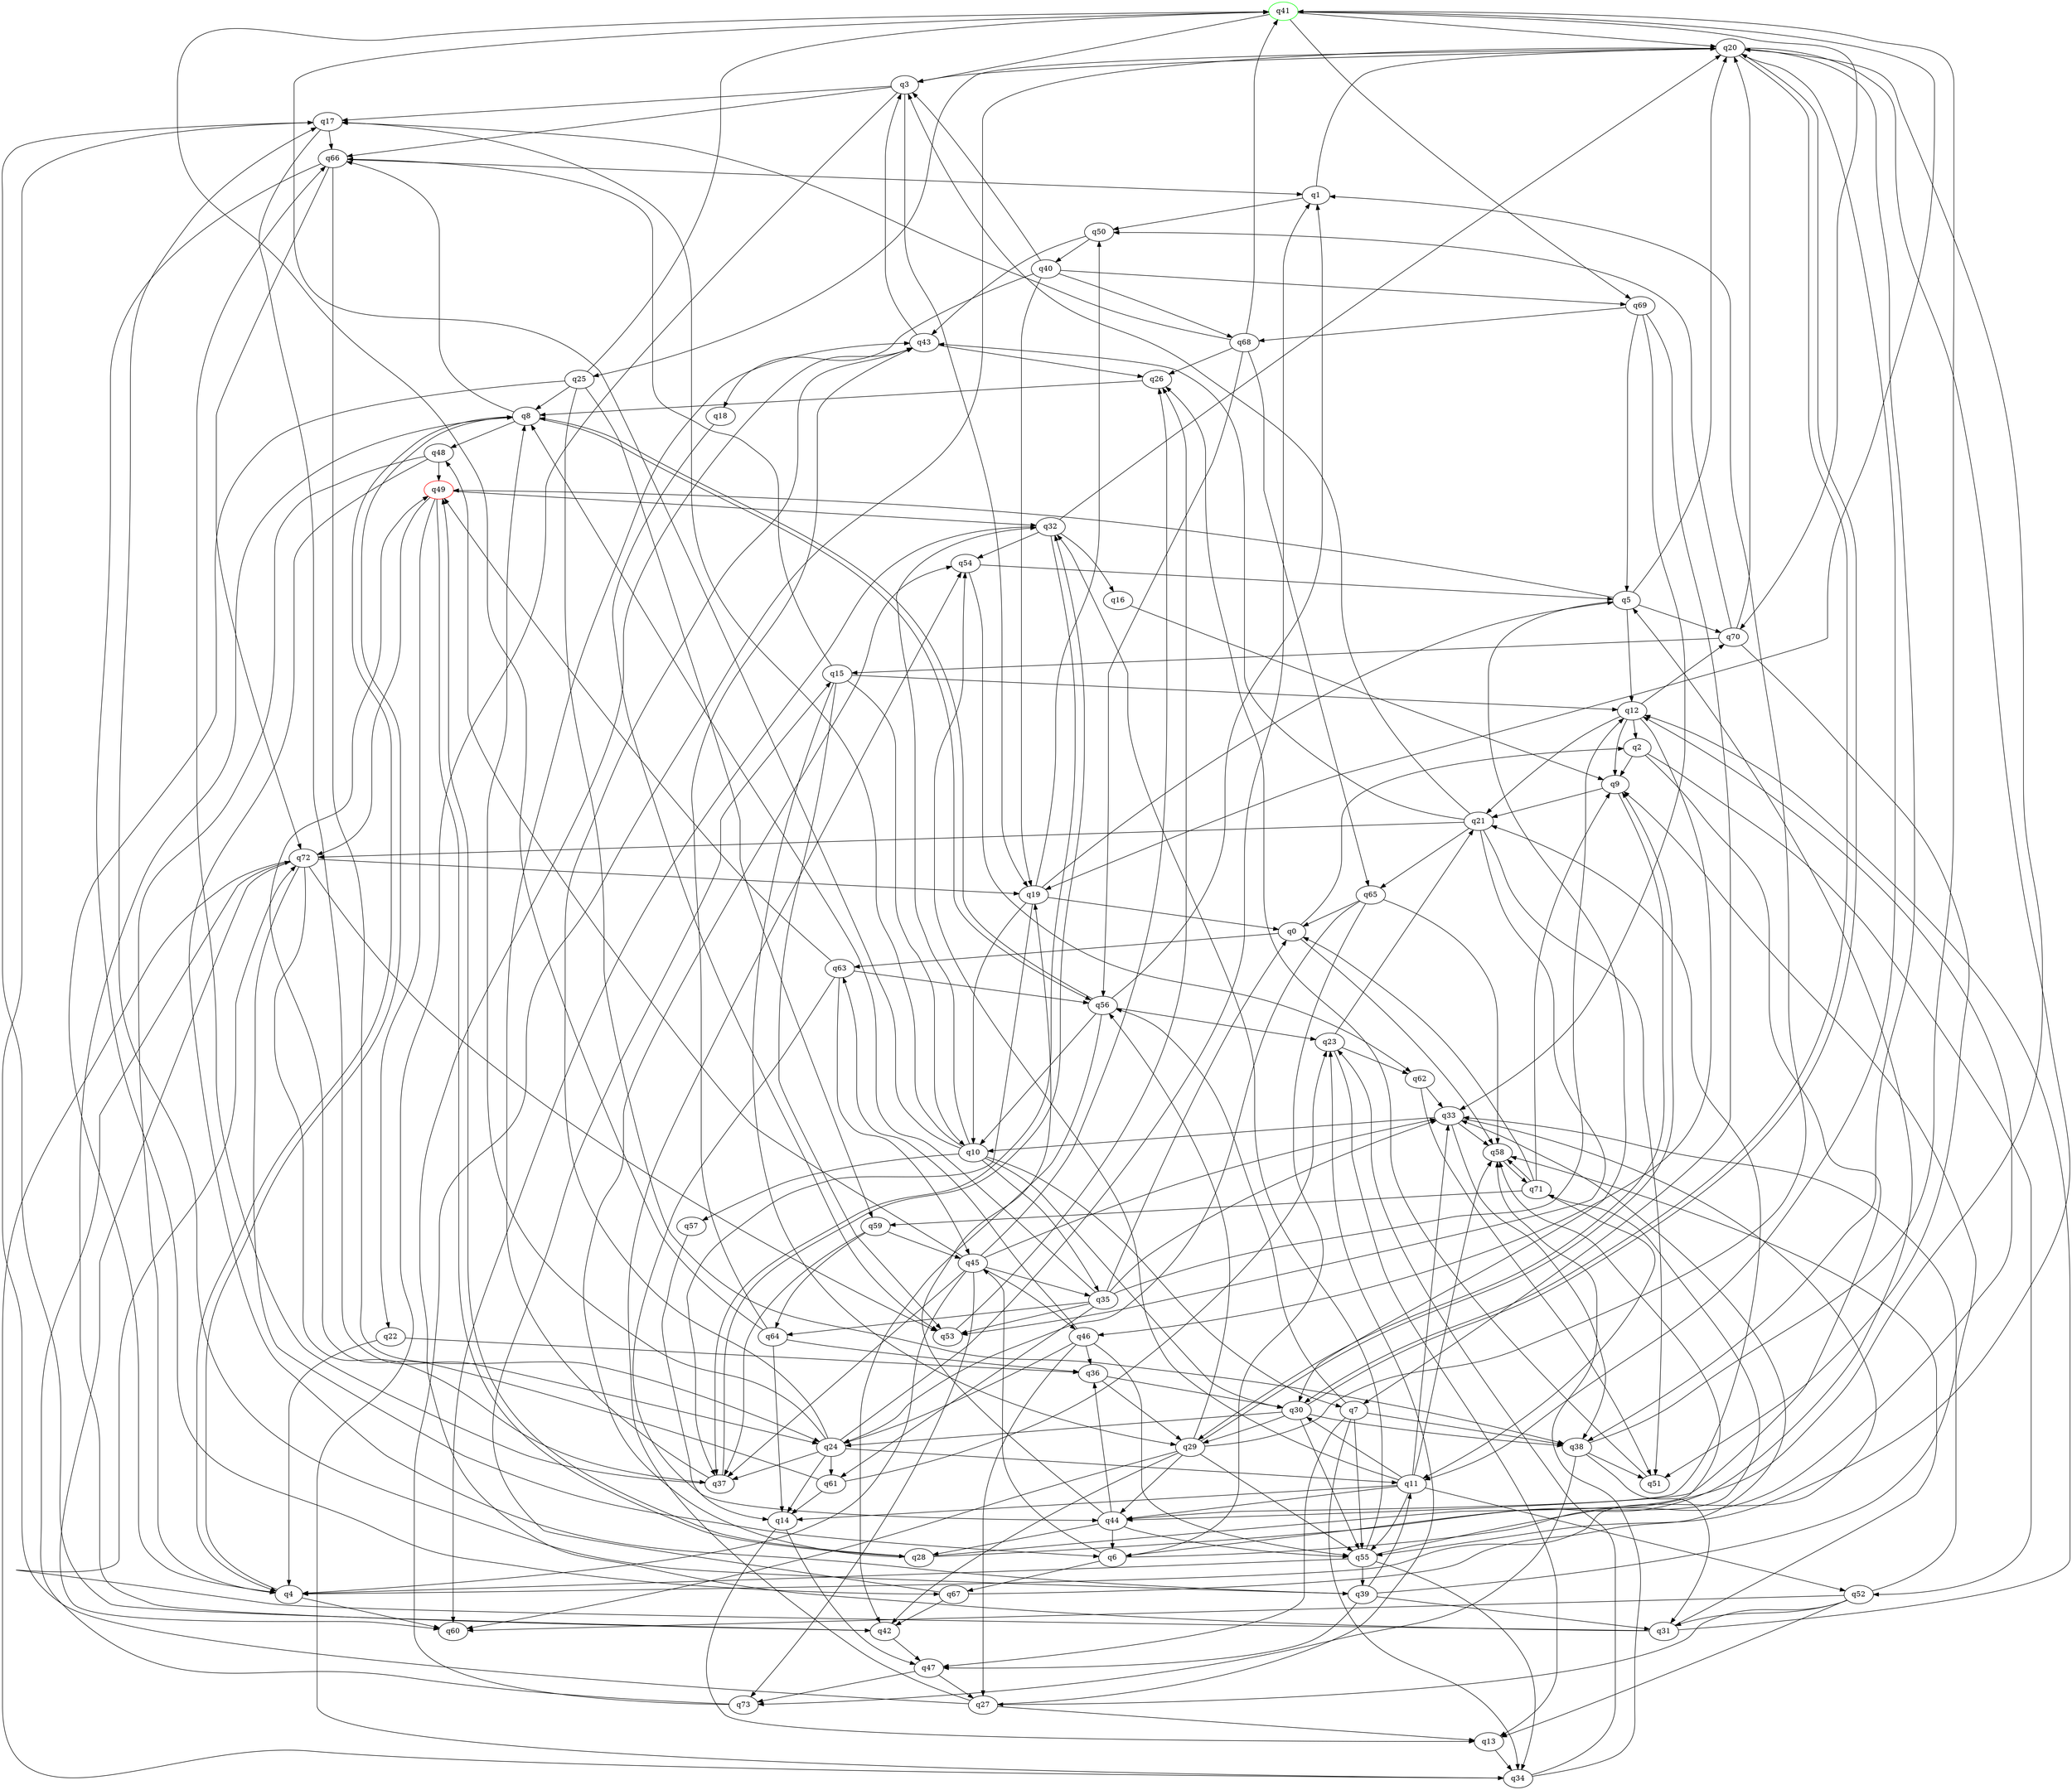 digraph A{
q41 [initial=1,color=green];
q49 [final=1,color=red];
q0 -> q2;
q0 -> q58;
q0 -> q63;
q1 -> q20;
q1 -> q50;
q2 -> q9;
q2 -> q44;
q2 -> q52;
q3 -> q17;
q3 -> q19;
q3 -> q34;
q3 -> q66;
q4 -> q8;
q4 -> q60;
q5 -> q12;
q5 -> q20;
q5 -> q30;
q5 -> q49;
q5 -> q70;
q6 -> q5;
q6 -> q12;
q6 -> q45;
q6 -> q67;
q7 -> q34;
q7 -> q38;
q7 -> q47;
q7 -> q55;
q7 -> q56;
q8 -> q4;
q8 -> q48;
q8 -> q56;
q8 -> q66;
q9 -> q21;
q9 -> q29;
q10 -> q7;
q10 -> q17;
q10 -> q30;
q10 -> q32;
q10 -> q35;
q10 -> q41;
q10 -> q57;
q11 -> q14;
q11 -> q30;
q11 -> q33;
q11 -> q44;
q11 -> q52;
q11 -> q54;
q11 -> q55;
q11 -> q58;
q12 -> q2;
q12 -> q9;
q12 -> q21;
q12 -> q46;
q12 -> q70;
q13 -> q34;
q14 -> q13;
q14 -> q47;
q15 -> q10;
q15 -> q12;
q15 -> q29;
q15 -> q53;
q15 -> q66;
q16 -> q9;
q17 -> q24;
q17 -> q42;
q17 -> q66;
q18 -> q53;
q19 -> q0;
q19 -> q5;
q19 -> q10;
q19 -> q37;
q19 -> q50;
q20 -> q3;
q20 -> q11;
q20 -> q25;
q20 -> q30;
q20 -> q38;
q20 -> q55;
q21 -> q3;
q21 -> q43;
q21 -> q51;
q21 -> q53;
q21 -> q65;
q21 -> q72;
q22 -> q4;
q22 -> q36;
q23 -> q13;
q23 -> q21;
q23 -> q62;
q24 -> q1;
q24 -> q8;
q24 -> q11;
q24 -> q14;
q24 -> q37;
q24 -> q43;
q24 -> q61;
q25 -> q4;
q25 -> q8;
q25 -> q38;
q25 -> q41;
q25 -> q59;
q26 -> q8;
q27 -> q13;
q27 -> q17;
q27 -> q23;
q27 -> q54;
q28 -> q20;
q28 -> q49;
q28 -> q54;
q28 -> q58;
q29 -> q1;
q29 -> q9;
q29 -> q42;
q29 -> q44;
q29 -> q55;
q29 -> q56;
q29 -> q60;
q30 -> q20;
q30 -> q24;
q30 -> q29;
q30 -> q38;
q30 -> q55;
q31 -> q12;
q31 -> q43;
q31 -> q58;
q31 -> q72;
q32 -> q16;
q32 -> q20;
q32 -> q37;
q32 -> q54;
q32 -> q60;
q33 -> q4;
q33 -> q10;
q33 -> q38;
q33 -> q58;
q34 -> q23;
q34 -> q58;
q35 -> q0;
q35 -> q8;
q35 -> q12;
q35 -> q33;
q35 -> q53;
q35 -> q61;
q35 -> q64;
q36 -> q29;
q36 -> q30;
q37 -> q32;
q37 -> q43;
q37 -> q66;
q38 -> q31;
q38 -> q41;
q38 -> q51;
q38 -> q73;
q39 -> q9;
q39 -> q11;
q39 -> q17;
q39 -> q31;
q39 -> q47;
q40 -> q3;
q40 -> q18;
q40 -> q19;
q40 -> q68;
q40 -> q69;
q41 -> q3;
q41 -> q19;
q41 -> q20;
q41 -> q69;
q41 -> q70;
q42 -> q8;
q42 -> q47;
q43 -> q3;
q43 -> q26;
q44 -> q6;
q44 -> q19;
q44 -> q21;
q44 -> q28;
q44 -> q36;
q44 -> q55;
q45 -> q4;
q45 -> q26;
q45 -> q33;
q45 -> q35;
q45 -> q37;
q45 -> q46;
q45 -> q48;
q45 -> q73;
q46 -> q24;
q46 -> q27;
q46 -> q36;
q46 -> q55;
q46 -> q63;
q47 -> q27;
q47 -> q73;
q48 -> q4;
q48 -> q39;
q48 -> q49;
q49 -> q22;
q49 -> q28;
q49 -> q32;
q49 -> q72;
q50 -> q40;
q50 -> q43;
q51 -> q26;
q52 -> q13;
q52 -> q27;
q52 -> q31;
q52 -> q33;
q52 -> q60;
q53 -> q26;
q54 -> q5;
q54 -> q62;
q55 -> q4;
q55 -> q32;
q55 -> q34;
q55 -> q39;
q55 -> q71;
q56 -> q1;
q56 -> q8;
q56 -> q10;
q56 -> q23;
q56 -> q42;
q57 -> q14;
q58 -> q71;
q59 -> q37;
q59 -> q45;
q59 -> q64;
q61 -> q14;
q61 -> q23;
q61 -> q49;
q62 -> q33;
q62 -> q51;
q63 -> q44;
q63 -> q45;
q63 -> q49;
q63 -> q56;
q64 -> q14;
q64 -> q36;
q64 -> q41;
q64 -> q43;
q65 -> q0;
q65 -> q6;
q65 -> q24;
q65 -> q58;
q66 -> q1;
q66 -> q24;
q66 -> q67;
q66 -> q72;
q67 -> q15;
q67 -> q33;
q67 -> q42;
q68 -> q17;
q68 -> q26;
q68 -> q41;
q68 -> q56;
q68 -> q65;
q69 -> q5;
q69 -> q7;
q69 -> q33;
q69 -> q68;
q70 -> q15;
q70 -> q20;
q70 -> q50;
q70 -> q51;
q71 -> q0;
q71 -> q9;
q71 -> q11;
q71 -> q58;
q71 -> q59;
q72 -> q6;
q72 -> q19;
q72 -> q34;
q72 -> q37;
q72 -> q53;
q72 -> q60;
q73 -> q20;
q73 -> q72;
}